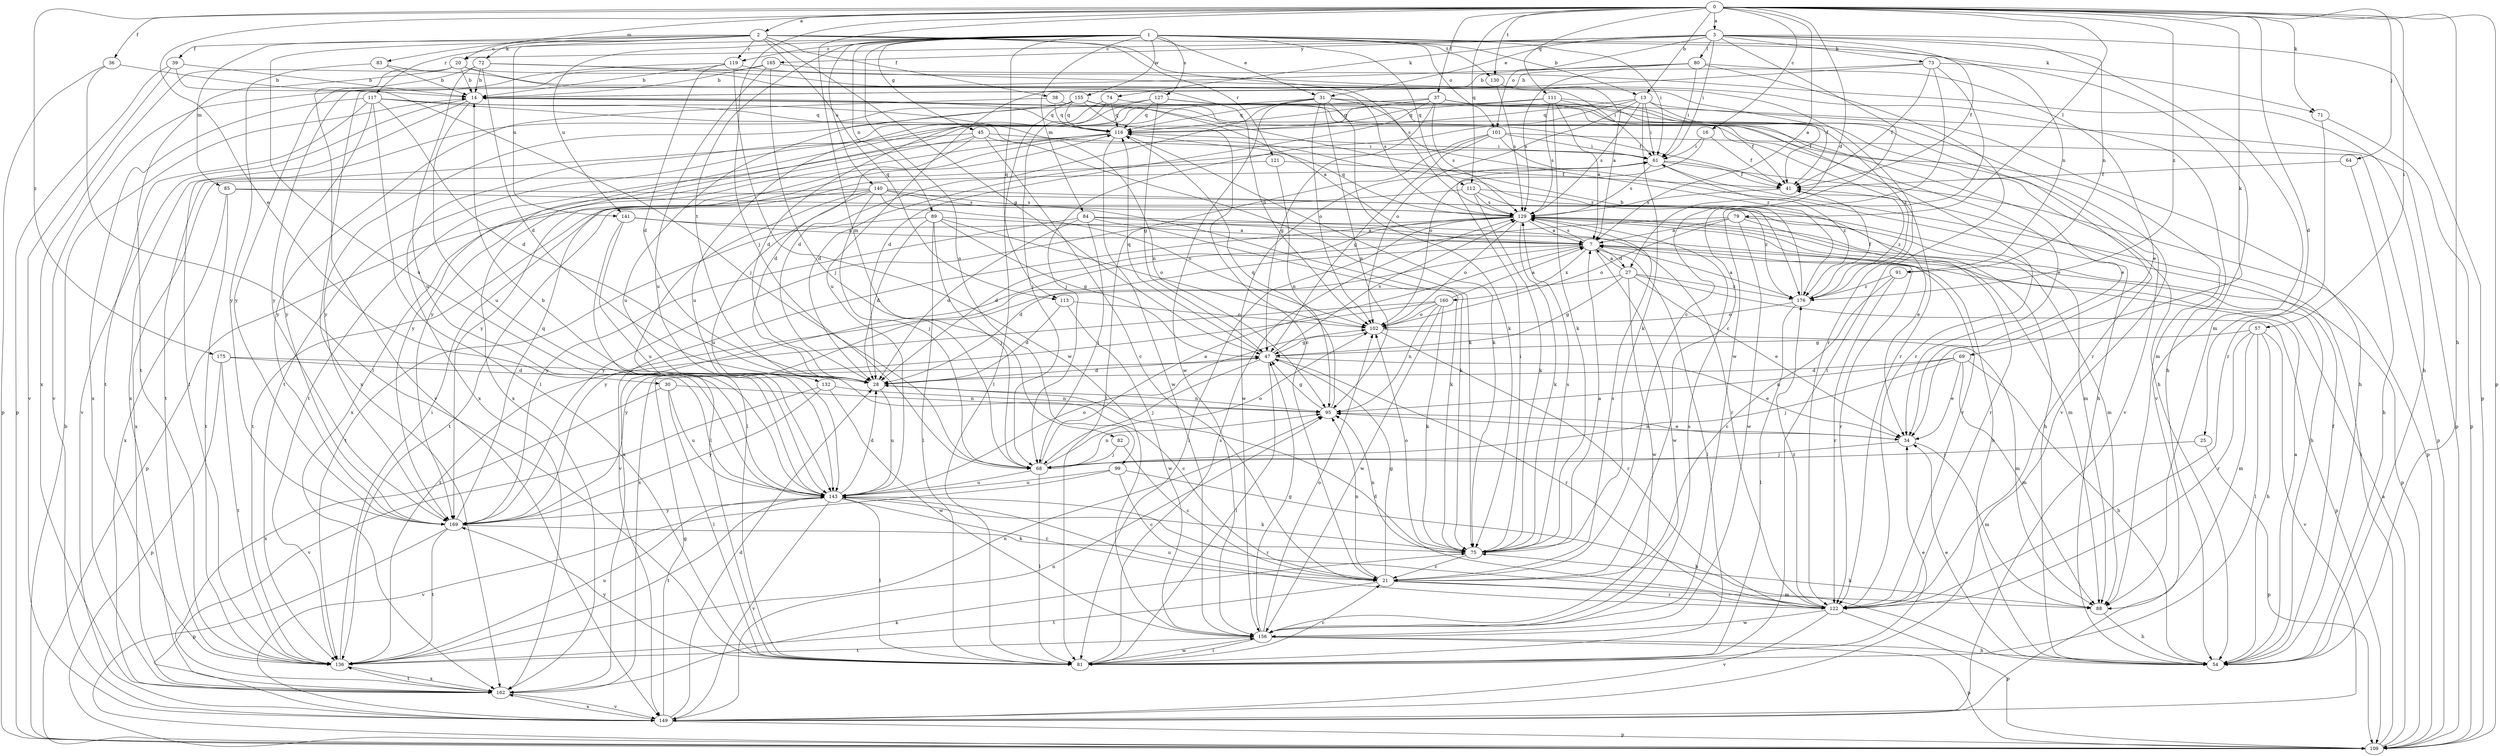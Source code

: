 strict digraph  {
0;
1;
2;
3;
7;
13;
14;
16;
20;
21;
25;
27;
28;
30;
31;
34;
36;
37;
38;
39;
41;
45;
47;
54;
57;
61;
64;
68;
69;
71;
72;
73;
74;
75;
79;
80;
81;
82;
83;
84;
85;
88;
89;
91;
95;
99;
101;
102;
109;
111;
112;
113;
116;
117;
119;
121;
122;
127;
129;
130;
132;
136;
140;
141;
143;
149;
155;
156;
160;
162;
165;
169;
175;
176;
0 -> 2  [label=a];
0 -> 3  [label=a];
0 -> 7  [label=a];
0 -> 13  [label=b];
0 -> 16  [label=c];
0 -> 25  [label=d];
0 -> 27  [label=d];
0 -> 30  [label=e];
0 -> 36  [label=f];
0 -> 37  [label=f];
0 -> 54  [label=h];
0 -> 57  [label=i];
0 -> 64  [label=j];
0 -> 68  [label=j];
0 -> 69  [label=k];
0 -> 71  [label=k];
0 -> 79  [label=l];
0 -> 82  [label=m];
0 -> 83  [label=m];
0 -> 109  [label=p];
0 -> 111  [label=q];
0 -> 112  [label=q];
0 -> 130  [label=t];
0 -> 175  [label=z];
0 -> 176  [label=z];
1 -> 13  [label=b];
1 -> 31  [label=e];
1 -> 45  [label=g];
1 -> 61  [label=i];
1 -> 84  [label=m];
1 -> 89  [label=n];
1 -> 91  [label=n];
1 -> 99  [label=o];
1 -> 101  [label=o];
1 -> 112  [label=q];
1 -> 113  [label=q];
1 -> 117  [label=r];
1 -> 119  [label=r];
1 -> 127  [label=s];
1 -> 130  [label=t];
1 -> 132  [label=t];
1 -> 140  [label=u];
1 -> 141  [label=u];
1 -> 155  [label=w];
2 -> 20  [label=c];
2 -> 38  [label=f];
2 -> 39  [label=f];
2 -> 47  [label=g];
2 -> 71  [label=k];
2 -> 72  [label=k];
2 -> 85  [label=m];
2 -> 113  [label=q];
2 -> 119  [label=r];
2 -> 121  [label=r];
2 -> 129  [label=s];
2 -> 141  [label=u];
2 -> 143  [label=u];
3 -> 20  [label=c];
3 -> 21  [label=c];
3 -> 31  [label=e];
3 -> 41  [label=f];
3 -> 61  [label=i];
3 -> 73  [label=k];
3 -> 74  [label=k];
3 -> 80  [label=l];
3 -> 88  [label=m];
3 -> 91  [label=n];
3 -> 101  [label=o];
3 -> 109  [label=p];
3 -> 165  [label=y];
7 -> 27  [label=d];
7 -> 28  [label=d];
7 -> 81  [label=l];
7 -> 122  [label=r];
7 -> 129  [label=s];
7 -> 156  [label=w];
7 -> 160  [label=x];
7 -> 169  [label=y];
13 -> 54  [label=h];
13 -> 61  [label=i];
13 -> 68  [label=j];
13 -> 75  [label=k];
13 -> 102  [label=o];
13 -> 116  [label=q];
13 -> 122  [label=r];
13 -> 129  [label=s];
14 -> 116  [label=q];
14 -> 122  [label=r];
14 -> 143  [label=u];
14 -> 149  [label=v];
14 -> 162  [label=x];
16 -> 41  [label=f];
16 -> 61  [label=i];
16 -> 102  [label=o];
20 -> 14  [label=b];
20 -> 61  [label=i];
20 -> 102  [label=o];
20 -> 136  [label=t];
20 -> 149  [label=v];
20 -> 162  [label=x];
21 -> 47  [label=g];
21 -> 88  [label=m];
21 -> 95  [label=n];
21 -> 122  [label=r];
21 -> 129  [label=s];
21 -> 136  [label=t];
25 -> 68  [label=j];
25 -> 109  [label=p];
27 -> 7  [label=a];
27 -> 34  [label=e];
27 -> 47  [label=g];
27 -> 109  [label=p];
27 -> 156  [label=w];
27 -> 162  [label=x];
27 -> 176  [label=z];
28 -> 95  [label=n];
28 -> 143  [label=u];
30 -> 81  [label=l];
30 -> 95  [label=n];
30 -> 143  [label=u];
30 -> 162  [label=x];
31 -> 28  [label=d];
31 -> 34  [label=e];
31 -> 75  [label=k];
31 -> 95  [label=n];
31 -> 102  [label=o];
31 -> 109  [label=p];
31 -> 116  [label=q];
31 -> 156  [label=w];
31 -> 162  [label=x];
31 -> 176  [label=z];
34 -> 68  [label=j];
34 -> 88  [label=m];
34 -> 95  [label=n];
36 -> 14  [label=b];
36 -> 81  [label=l];
36 -> 109  [label=p];
37 -> 28  [label=d];
37 -> 41  [label=f];
37 -> 47  [label=g];
37 -> 116  [label=q];
37 -> 129  [label=s];
37 -> 149  [label=v];
37 -> 169  [label=y];
37 -> 176  [label=z];
38 -> 34  [label=e];
38 -> 116  [label=q];
38 -> 169  [label=y];
39 -> 14  [label=b];
39 -> 68  [label=j];
39 -> 109  [label=p];
39 -> 149  [label=v];
41 -> 129  [label=s];
41 -> 176  [label=z];
45 -> 21  [label=c];
45 -> 28  [label=d];
45 -> 61  [label=i];
45 -> 75  [label=k];
45 -> 136  [label=t];
45 -> 169  [label=y];
47 -> 28  [label=d];
47 -> 34  [label=e];
47 -> 68  [label=j];
47 -> 81  [label=l];
47 -> 116  [label=q];
47 -> 122  [label=r];
47 -> 129  [label=s];
54 -> 7  [label=a];
54 -> 34  [label=e];
54 -> 41  [label=f];
57 -> 47  [label=g];
57 -> 54  [label=h];
57 -> 81  [label=l];
57 -> 88  [label=m];
57 -> 122  [label=r];
57 -> 149  [label=v];
61 -> 41  [label=f];
61 -> 109  [label=p];
61 -> 129  [label=s];
61 -> 156  [label=w];
61 -> 176  [label=z];
64 -> 41  [label=f];
64 -> 54  [label=h];
68 -> 7  [label=a];
68 -> 81  [label=l];
68 -> 95  [label=n];
68 -> 102  [label=o];
68 -> 143  [label=u];
69 -> 28  [label=d];
69 -> 34  [label=e];
69 -> 54  [label=h];
69 -> 68  [label=j];
69 -> 88  [label=m];
69 -> 95  [label=n];
71 -> 109  [label=p];
71 -> 122  [label=r];
72 -> 14  [label=b];
72 -> 28  [label=d];
72 -> 41  [label=f];
72 -> 122  [label=r];
72 -> 143  [label=u];
72 -> 169  [label=y];
73 -> 14  [label=b];
73 -> 21  [label=c];
73 -> 41  [label=f];
73 -> 143  [label=u];
73 -> 149  [label=v];
73 -> 156  [label=w];
74 -> 41  [label=f];
74 -> 68  [label=j];
74 -> 116  [label=q];
74 -> 143  [label=u];
75 -> 7  [label=a];
75 -> 21  [label=c];
75 -> 61  [label=i];
75 -> 95  [label=n];
75 -> 102  [label=o];
75 -> 129  [label=s];
79 -> 7  [label=a];
79 -> 88  [label=m];
79 -> 102  [label=o];
79 -> 122  [label=r];
79 -> 156  [label=w];
79 -> 162  [label=x];
80 -> 14  [label=b];
80 -> 34  [label=e];
80 -> 61  [label=i];
80 -> 81  [label=l];
80 -> 129  [label=s];
80 -> 162  [label=x];
81 -> 21  [label=c];
81 -> 34  [label=e];
81 -> 129  [label=s];
81 -> 156  [label=w];
81 -> 169  [label=y];
82 -> 21  [label=c];
82 -> 68  [label=j];
83 -> 14  [label=b];
83 -> 129  [label=s];
83 -> 169  [label=y];
84 -> 7  [label=a];
84 -> 28  [label=d];
84 -> 68  [label=j];
84 -> 75  [label=k];
84 -> 122  [label=r];
84 -> 169  [label=y];
85 -> 88  [label=m];
85 -> 129  [label=s];
85 -> 136  [label=t];
85 -> 162  [label=x];
88 -> 54  [label=h];
88 -> 75  [label=k];
89 -> 7  [label=a];
89 -> 28  [label=d];
89 -> 47  [label=g];
89 -> 68  [label=j];
89 -> 81  [label=l];
89 -> 102  [label=o];
89 -> 136  [label=t];
91 -> 21  [label=c];
91 -> 122  [label=r];
91 -> 176  [label=z];
95 -> 34  [label=e];
95 -> 47  [label=g];
95 -> 116  [label=q];
99 -> 21  [label=c];
99 -> 54  [label=h];
99 -> 143  [label=u];
99 -> 149  [label=v];
101 -> 28  [label=d];
101 -> 47  [label=g];
101 -> 54  [label=h];
101 -> 61  [label=i];
101 -> 81  [label=l];
101 -> 109  [label=p];
102 -> 47  [label=g];
102 -> 88  [label=m];
102 -> 122  [label=r];
109 -> 7  [label=a];
109 -> 14  [label=b];
109 -> 61  [label=i];
111 -> 7  [label=a];
111 -> 41  [label=f];
111 -> 75  [label=k];
111 -> 116  [label=q];
111 -> 129  [label=s];
111 -> 136  [label=t];
111 -> 149  [label=v];
111 -> 162  [label=x];
112 -> 34  [label=e];
112 -> 75  [label=k];
112 -> 129  [label=s];
112 -> 136  [label=t];
112 -> 176  [label=z];
113 -> 28  [label=d];
113 -> 102  [label=o];
113 -> 156  [label=w];
116 -> 61  [label=i];
116 -> 75  [label=k];
116 -> 136  [label=t];
116 -> 156  [label=w];
116 -> 162  [label=x];
116 -> 169  [label=y];
117 -> 28  [label=d];
117 -> 81  [label=l];
117 -> 95  [label=n];
117 -> 116  [label=q];
117 -> 136  [label=t];
117 -> 162  [label=x];
117 -> 169  [label=y];
117 -> 176  [label=z];
119 -> 14  [label=b];
119 -> 28  [label=d];
119 -> 54  [label=h];
119 -> 149  [label=v];
119 -> 156  [label=w];
121 -> 41  [label=f];
121 -> 95  [label=n];
121 -> 162  [label=x];
122 -> 28  [label=d];
122 -> 109  [label=p];
122 -> 143  [label=u];
122 -> 149  [label=v];
122 -> 156  [label=w];
122 -> 176  [label=z];
127 -> 28  [label=d];
127 -> 47  [label=g];
127 -> 54  [label=h];
127 -> 116  [label=q];
127 -> 122  [label=r];
127 -> 169  [label=y];
129 -> 7  [label=a];
129 -> 28  [label=d];
129 -> 54  [label=h];
129 -> 75  [label=k];
129 -> 81  [label=l];
129 -> 88  [label=m];
129 -> 102  [label=o];
129 -> 109  [label=p];
129 -> 116  [label=q];
129 -> 122  [label=r];
129 -> 149  [label=v];
129 -> 169  [label=y];
130 -> 7  [label=a];
130 -> 129  [label=s];
132 -> 95  [label=n];
132 -> 149  [label=v];
132 -> 156  [label=w];
132 -> 169  [label=y];
136 -> 61  [label=i];
136 -> 95  [label=n];
136 -> 143  [label=u];
136 -> 162  [label=x];
140 -> 54  [label=h];
140 -> 68  [label=j];
140 -> 75  [label=k];
140 -> 81  [label=l];
140 -> 102  [label=o];
140 -> 109  [label=p];
140 -> 129  [label=s];
140 -> 136  [label=t];
140 -> 143  [label=u];
141 -> 7  [label=a];
141 -> 54  [label=h];
141 -> 81  [label=l];
141 -> 143  [label=u];
143 -> 14  [label=b];
143 -> 21  [label=c];
143 -> 28  [label=d];
143 -> 75  [label=k];
143 -> 81  [label=l];
143 -> 102  [label=o];
143 -> 122  [label=r];
143 -> 136  [label=t];
143 -> 149  [label=v];
143 -> 169  [label=y];
149 -> 28  [label=d];
149 -> 47  [label=g];
149 -> 95  [label=n];
149 -> 109  [label=p];
149 -> 162  [label=x];
155 -> 7  [label=a];
155 -> 21  [label=c];
155 -> 81  [label=l];
155 -> 88  [label=m];
155 -> 116  [label=q];
155 -> 136  [label=t];
155 -> 143  [label=u];
156 -> 47  [label=g];
156 -> 54  [label=h];
156 -> 81  [label=l];
156 -> 102  [label=o];
156 -> 109  [label=p];
156 -> 129  [label=s];
156 -> 136  [label=t];
160 -> 7  [label=a];
160 -> 75  [label=k];
160 -> 95  [label=n];
160 -> 102  [label=o];
160 -> 136  [label=t];
160 -> 156  [label=w];
160 -> 169  [label=y];
162 -> 75  [label=k];
162 -> 136  [label=t];
162 -> 149  [label=v];
165 -> 14  [label=b];
165 -> 54  [label=h];
165 -> 68  [label=j];
165 -> 143  [label=u];
165 -> 169  [label=y];
169 -> 75  [label=k];
169 -> 109  [label=p];
169 -> 116  [label=q];
169 -> 136  [label=t];
175 -> 21  [label=c];
175 -> 28  [label=d];
175 -> 109  [label=p];
175 -> 136  [label=t];
176 -> 7  [label=a];
176 -> 14  [label=b];
176 -> 41  [label=f];
176 -> 81  [label=l];
176 -> 102  [label=o];
}
